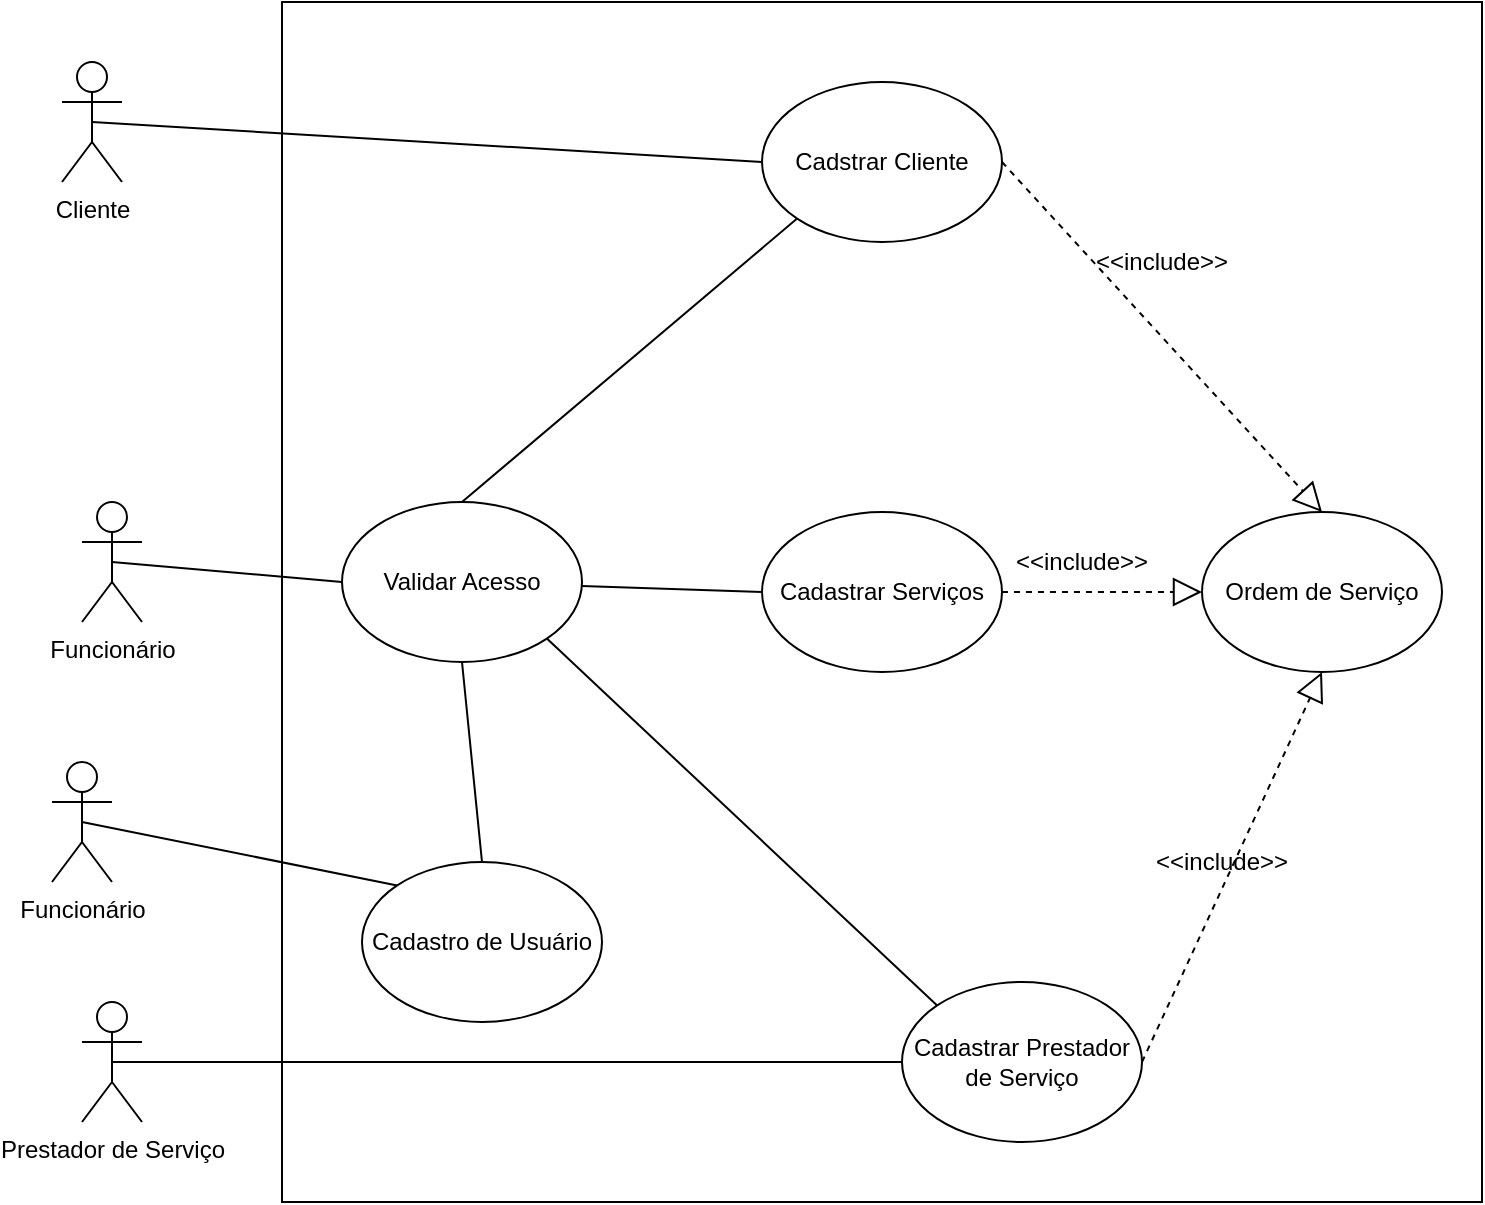 <mxfile version="12.2.4" pages="1"><diagram id="LZYr0DZT4sBye8X1aXXu" name="Page-1"><mxGraphModel dx="1360" dy="765" grid="1" gridSize="10" guides="1" tooltips="1" connect="1" arrows="1" fold="1" page="1" pageScale="1" pageWidth="850" pageHeight="1100" math="0" shadow="0"><root><mxCell id="0"/><mxCell id="1" parent="0"/><mxCell id="26" value="" style="whiteSpace=wrap;html=1;aspect=fixed;" parent="1" vertex="1"><mxGeometry x="160" y="50" width="600" height="600" as="geometry"/></mxCell><mxCell id="2" value="Funcionário" style="shape=umlActor;verticalLabelPosition=bottom;labelBackgroundColor=#ffffff;verticalAlign=top;html=1;outlineConnect=0;" parent="1" vertex="1"><mxGeometry x="60" y="300" width="30" height="60" as="geometry"/></mxCell><mxCell id="3" value="Prestador de Serviço" style="shape=umlActor;verticalLabelPosition=bottom;labelBackgroundColor=#ffffff;verticalAlign=top;html=1;outlineConnect=0;" parent="1" vertex="1"><mxGeometry x="60" y="550" width="30" height="60" as="geometry"/></mxCell><mxCell id="4" value="Cliente" style="shape=umlActor;verticalLabelPosition=bottom;labelBackgroundColor=#ffffff;verticalAlign=top;html=1;outlineConnect=0;" parent="1" vertex="1"><mxGeometry x="50" y="80" width="30" height="60" as="geometry"/></mxCell><mxCell id="8" value="Validar Acesso" style="ellipse;whiteSpace=wrap;html=1;" parent="1" vertex="1"><mxGeometry x="190" y="300" width="120" height="80" as="geometry"/></mxCell><mxCell id="9" value="Cadstrar Cliente" style="ellipse;whiteSpace=wrap;html=1;" parent="1" vertex="1"><mxGeometry x="400" y="90" width="120" height="80" as="geometry"/></mxCell><mxCell id="10" value="Cadastrar Prestador de Serviço" style="ellipse;whiteSpace=wrap;html=1;" parent="1" vertex="1"><mxGeometry x="470" y="540" width="120" height="80" as="geometry"/></mxCell><mxCell id="11" value="Cadastrar Serviços" style="ellipse;whiteSpace=wrap;html=1;" parent="1" vertex="1"><mxGeometry x="400" y="305" width="120" height="80" as="geometry"/></mxCell><mxCell id="12" value="Ordem de Serviço" style="ellipse;whiteSpace=wrap;html=1;" parent="1" vertex="1"><mxGeometry x="620" y="305" width="120" height="80" as="geometry"/></mxCell><mxCell id="13" value="" style="endArrow=none;html=1;exitX=0.5;exitY=0.5;exitDx=0;exitDy=0;exitPerimeter=0;entryX=0;entryY=0.5;entryDx=0;entryDy=0;" parent="1" source="3" target="10" edge="1"><mxGeometry width="50" height="50" relative="1" as="geometry"><mxPoint x="20" y="700" as="sourcePoint"/><mxPoint x="70" y="650" as="targetPoint"/></mxGeometry></mxCell><mxCell id="14" value="" style="endArrow=none;html=1;exitX=0.5;exitY=0.5;exitDx=0;exitDy=0;exitPerimeter=0;entryX=0;entryY=0.5;entryDx=0;entryDy=0;" parent="1" source="2" target="8" edge="1"><mxGeometry width="50" height="50" relative="1" as="geometry"><mxPoint x="20" y="700" as="sourcePoint"/><mxPoint x="70" y="650" as="targetPoint"/></mxGeometry></mxCell><mxCell id="15" value="" style="endArrow=none;html=1;exitX=0.5;exitY=0.5;exitDx=0;exitDy=0;exitPerimeter=0;entryX=0;entryY=0.5;entryDx=0;entryDy=0;" parent="1" source="4" target="9" edge="1"><mxGeometry width="50" height="50" relative="1" as="geometry"><mxPoint x="20" y="700" as="sourcePoint"/><mxPoint x="70" y="650" as="targetPoint"/></mxGeometry></mxCell><mxCell id="16" value="" style="endArrow=none;html=1;exitX=0.5;exitY=0;exitDx=0;exitDy=0;entryX=0;entryY=1;entryDx=0;entryDy=0;" parent="1" source="8" target="9" edge="1"><mxGeometry width="50" height="50" relative="1" as="geometry"><mxPoint x="20" y="700" as="sourcePoint"/><mxPoint x="70" y="650" as="targetPoint"/></mxGeometry></mxCell><mxCell id="17" value="" style="endArrow=none;html=1;exitX=1;exitY=1;exitDx=0;exitDy=0;entryX=0;entryY=0;entryDx=0;entryDy=0;" parent="1" source="8" target="10" edge="1"><mxGeometry width="50" height="50" relative="1" as="geometry"><mxPoint x="20" y="700" as="sourcePoint"/><mxPoint x="70" y="650" as="targetPoint"/></mxGeometry></mxCell><mxCell id="18" value="" style="endArrow=none;html=1;entryX=0;entryY=0.5;entryDx=0;entryDy=0;" parent="1" source="8" target="11" edge="1"><mxGeometry width="50" height="50" relative="1" as="geometry"><mxPoint x="20" y="700" as="sourcePoint"/><mxPoint x="70" y="650" as="targetPoint"/></mxGeometry></mxCell><mxCell id="20" value="" style="endArrow=block;dashed=1;endFill=0;endSize=12;html=1;exitX=1;exitY=0.5;exitDx=0;exitDy=0;entryX=0.5;entryY=0;entryDx=0;entryDy=0;" parent="1" source="9" target="12" edge="1"><mxGeometry width="160" relative="1" as="geometry"><mxPoint x="20" y="650" as="sourcePoint"/><mxPoint x="180" y="650" as="targetPoint"/></mxGeometry></mxCell><mxCell id="21" value="" style="endArrow=block;dashed=1;endFill=0;endSize=12;html=1;exitX=1;exitY=0.5;exitDx=0;exitDy=0;entryX=0;entryY=0.5;entryDx=0;entryDy=0;" parent="1" source="11" target="12" edge="1"><mxGeometry width="160" relative="1" as="geometry"><mxPoint x="520" y="490" as="sourcePoint"/><mxPoint x="680" y="490" as="targetPoint"/></mxGeometry></mxCell><mxCell id="22" value="" style="endArrow=block;dashed=1;endFill=0;endSize=12;html=1;exitX=1;exitY=0.5;exitDx=0;exitDy=0;entryX=0.5;entryY=1;entryDx=0;entryDy=0;" parent="1" source="10" target="12" edge="1"><mxGeometry width="160" relative="1" as="geometry"><mxPoint x="560" y="510" as="sourcePoint"/><mxPoint x="720" y="510" as="targetPoint"/></mxGeometry></mxCell><mxCell id="23" value="&amp;lt;&amp;lt;include&amp;gt;&amp;gt;" style="text;html=1;strokeColor=none;fillColor=none;align=center;verticalAlign=middle;whiteSpace=wrap;rounded=0;" parent="1" vertex="1"><mxGeometry x="580" y="170" width="40" height="20" as="geometry"/></mxCell><mxCell id="24" value="&amp;lt;&amp;lt;include&amp;gt;&amp;gt;" style="text;html=1;strokeColor=none;fillColor=none;align=center;verticalAlign=middle;whiteSpace=wrap;rounded=0;" parent="1" vertex="1"><mxGeometry x="540" y="320" width="40" height="20" as="geometry"/></mxCell><mxCell id="25" value="&amp;lt;&amp;lt;include&amp;gt;&amp;gt;" style="text;html=1;strokeColor=none;fillColor=none;align=center;verticalAlign=middle;whiteSpace=wrap;rounded=0;" parent="1" vertex="1"><mxGeometry x="610" y="470" width="40" height="20" as="geometry"/></mxCell><mxCell id="27" value="Cadastro de Usuário" style="ellipse;whiteSpace=wrap;html=1;" parent="1" vertex="1"><mxGeometry x="200" y="480" width="120" height="80" as="geometry"/></mxCell><mxCell id="29" value="" style="endArrow=none;html=1;exitX=0.5;exitY=1;exitDx=0;exitDy=0;entryX=0.5;entryY=0;entryDx=0;entryDy=0;" parent="1" source="8" target="27" edge="1"><mxGeometry width="50" height="50" relative="1" as="geometry"><mxPoint x="90" y="660" as="sourcePoint"/><mxPoint x="70" y="670" as="targetPoint"/></mxGeometry></mxCell><mxCell id="30" value="" style="endArrow=none;html=1;entryX=0;entryY=0;entryDx=0;entryDy=0;exitX=0.5;exitY=0.5;exitDx=0;exitDy=0;exitPerimeter=0;" parent="1" source="31" target="27" edge="1"><mxGeometry width="50" height="50" relative="1" as="geometry"><mxPoint x="70" y="500" as="sourcePoint"/><mxPoint x="120" y="450" as="targetPoint"/></mxGeometry></mxCell><mxCell id="31" value="Funcionário" style="shape=umlActor;verticalLabelPosition=bottom;labelBackgroundColor=#ffffff;verticalAlign=top;html=1;outlineConnect=0;" parent="1" vertex="1"><mxGeometry x="45" y="430" width="30" height="60" as="geometry"/></mxCell></root></mxGraphModel></diagram></mxfile>